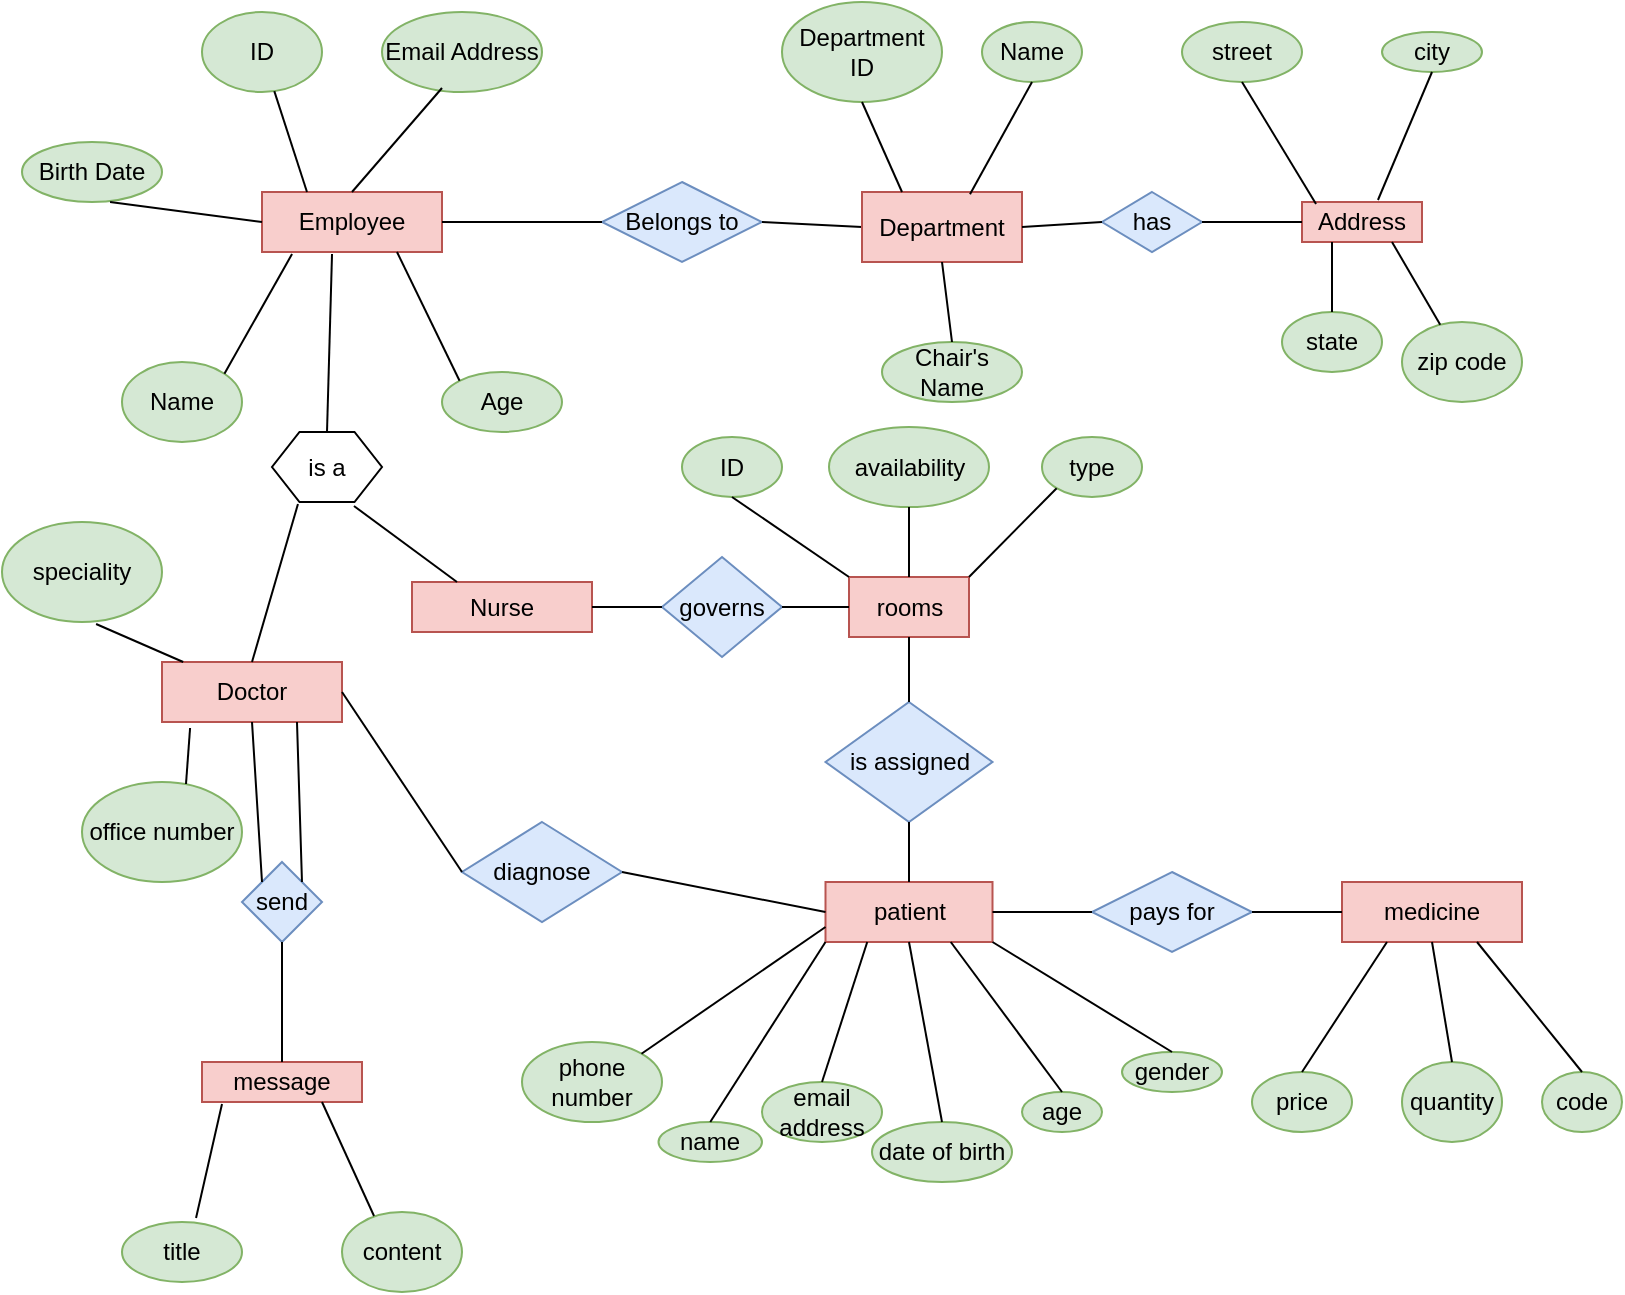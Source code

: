 <mxfile version="12.6.1" type="github">
  <diagram id="C5RBs43oDa-KdzZeNtuy" name="Page-1">
    <mxGraphModel dx="1773" dy="505" grid="1" gridSize="10" guides="1" tooltips="1" connect="1" arrows="1" fold="1" page="1" pageScale="1" pageWidth="827" pageHeight="1169" math="0" shadow="0">
      <root>
        <mxCell id="WIyWlLk6GJQsqaUBKTNV-0"/>
        <mxCell id="WIyWlLk6GJQsqaUBKTNV-1" parent="WIyWlLk6GJQsqaUBKTNV-0"/>
        <mxCell id="0NTEbmVAoTEjCiHu5IEs-0" value="Employee" style="rounded=0;whiteSpace=wrap;html=1;fillColor=#f8cecc;strokeColor=#b85450;" parent="WIyWlLk6GJQsqaUBKTNV-1" vertex="1">
          <mxGeometry x="90" y="135" width="90" height="30" as="geometry"/>
        </mxCell>
        <mxCell id="0NTEbmVAoTEjCiHu5IEs-1" value="ID&lt;br&gt;" style="ellipse;whiteSpace=wrap;html=1;fillColor=#d5e8d4;strokeColor=#82b366;" parent="WIyWlLk6GJQsqaUBKTNV-1" vertex="1">
          <mxGeometry x="60" y="45" width="60" height="40" as="geometry"/>
        </mxCell>
        <mxCell id="0NTEbmVAoTEjCiHu5IEs-3" value="" style="endArrow=none;html=1;entryX=0.25;entryY=0;entryDx=0;entryDy=0;" parent="WIyWlLk6GJQsqaUBKTNV-1" source="0NTEbmVAoTEjCiHu5IEs-1" target="0NTEbmVAoTEjCiHu5IEs-0" edge="1">
          <mxGeometry width="50" height="50" relative="1" as="geometry">
            <mxPoint x="170" y="290" as="sourcePoint"/>
            <mxPoint x="220" y="190" as="targetPoint"/>
          </mxGeometry>
        </mxCell>
        <mxCell id="0NTEbmVAoTEjCiHu5IEs-4" value="Email Address" style="ellipse;whiteSpace=wrap;html=1;fillColor=#d5e8d4;strokeColor=#82b366;" parent="WIyWlLk6GJQsqaUBKTNV-1" vertex="1">
          <mxGeometry x="150" y="45" width="80" height="40" as="geometry"/>
        </mxCell>
        <mxCell id="0NTEbmVAoTEjCiHu5IEs-5" value="" style="endArrow=none;html=1;entryX=0.375;entryY=0.95;entryDx=0;entryDy=0;entryPerimeter=0;exitX=0.5;exitY=0;exitDx=0;exitDy=0;" parent="WIyWlLk6GJQsqaUBKTNV-1" source="0NTEbmVAoTEjCiHu5IEs-0" target="0NTEbmVAoTEjCiHu5IEs-4" edge="1">
          <mxGeometry width="50" height="50" relative="1" as="geometry">
            <mxPoint x="170" y="290" as="sourcePoint"/>
            <mxPoint x="220" y="240" as="targetPoint"/>
          </mxGeometry>
        </mxCell>
        <mxCell id="0NTEbmVAoTEjCiHu5IEs-6" value="Name" style="ellipse;whiteSpace=wrap;html=1;fillColor=#d5e8d4;strokeColor=#82b366;" parent="WIyWlLk6GJQsqaUBKTNV-1" vertex="1">
          <mxGeometry x="20" y="220" width="60" height="40" as="geometry"/>
        </mxCell>
        <mxCell id="0NTEbmVAoTEjCiHu5IEs-7" value="" style="endArrow=none;html=1;exitX=1;exitY=0;exitDx=0;exitDy=0;entryX=0.167;entryY=1.033;entryDx=0;entryDy=0;entryPerimeter=0;" parent="WIyWlLk6GJQsqaUBKTNV-1" source="0NTEbmVAoTEjCiHu5IEs-6" target="0NTEbmVAoTEjCiHu5IEs-0" edge="1">
          <mxGeometry width="50" height="50" relative="1" as="geometry">
            <mxPoint x="130" y="370" as="sourcePoint"/>
            <mxPoint x="207" y="219" as="targetPoint"/>
          </mxGeometry>
        </mxCell>
        <mxCell id="0NTEbmVAoTEjCiHu5IEs-8" value="Birth Date" style="ellipse;whiteSpace=wrap;html=1;fillColor=#d5e8d4;strokeColor=#82b366;" parent="WIyWlLk6GJQsqaUBKTNV-1" vertex="1">
          <mxGeometry x="-30" y="110" width="70" height="30" as="geometry"/>
        </mxCell>
        <mxCell id="0NTEbmVAoTEjCiHu5IEs-10" value="" style="endArrow=none;html=1;exitX=0.629;exitY=1;exitDx=0;exitDy=0;exitPerimeter=0;entryX=0;entryY=0.5;entryDx=0;entryDy=0;" parent="WIyWlLk6GJQsqaUBKTNV-1" source="0NTEbmVAoTEjCiHu5IEs-8" target="0NTEbmVAoTEjCiHu5IEs-0" edge="1">
          <mxGeometry width="50" height="50" relative="1" as="geometry">
            <mxPoint x="130" y="370" as="sourcePoint"/>
            <mxPoint x="230" y="220" as="targetPoint"/>
          </mxGeometry>
        </mxCell>
        <mxCell id="0NTEbmVAoTEjCiHu5IEs-11" value="Age" style="ellipse;whiteSpace=wrap;html=1;fillColor=#d5e8d4;strokeColor=#82b366;" parent="WIyWlLk6GJQsqaUBKTNV-1" vertex="1">
          <mxGeometry x="180" y="225" width="60" height="30" as="geometry"/>
        </mxCell>
        <mxCell id="0NTEbmVAoTEjCiHu5IEs-13" value="" style="endArrow=none;html=1;entryX=0.75;entryY=1;entryDx=0;entryDy=0;exitX=0;exitY=0;exitDx=0;exitDy=0;" parent="WIyWlLk6GJQsqaUBKTNV-1" source="0NTEbmVAoTEjCiHu5IEs-11" target="0NTEbmVAoTEjCiHu5IEs-0" edge="1">
          <mxGeometry width="50" height="50" relative="1" as="geometry">
            <mxPoint x="130" y="380" as="sourcePoint"/>
            <mxPoint x="180" y="330" as="targetPoint"/>
          </mxGeometry>
        </mxCell>
        <mxCell id="0NTEbmVAoTEjCiHu5IEs-15" value="Belongs to&lt;br&gt;" style="rhombus;whiteSpace=wrap;html=1;fillColor=#dae8fc;strokeColor=#6c8ebf;" parent="WIyWlLk6GJQsqaUBKTNV-1" vertex="1">
          <mxGeometry x="260" y="130" width="80" height="40" as="geometry"/>
        </mxCell>
        <mxCell id="0NTEbmVAoTEjCiHu5IEs-16" value="" style="endArrow=none;html=1;entryX=0;entryY=0.5;entryDx=0;entryDy=0;exitX=1;exitY=0.5;exitDx=0;exitDy=0;" parent="WIyWlLk6GJQsqaUBKTNV-1" source="0NTEbmVAoTEjCiHu5IEs-0" target="0NTEbmVAoTEjCiHu5IEs-15" edge="1">
          <mxGeometry width="50" height="50" relative="1" as="geometry">
            <mxPoint x="130" y="380" as="sourcePoint"/>
            <mxPoint x="290" y="210" as="targetPoint"/>
          </mxGeometry>
        </mxCell>
        <mxCell id="0NTEbmVAoTEjCiHu5IEs-18" value="" style="endArrow=none;html=1;exitX=1;exitY=0.5;exitDx=0;exitDy=0;entryX=0;entryY=0.5;entryDx=0;entryDy=0;" parent="WIyWlLk6GJQsqaUBKTNV-1" source="0NTEbmVAoTEjCiHu5IEs-15" target="0NTEbmVAoTEjCiHu5IEs-19" edge="1">
          <mxGeometry width="50" height="50" relative="1" as="geometry">
            <mxPoint x="393" y="200" as="sourcePoint"/>
            <mxPoint x="450" y="150" as="targetPoint"/>
          </mxGeometry>
        </mxCell>
        <mxCell id="0NTEbmVAoTEjCiHu5IEs-19" value="Department" style="rounded=0;whiteSpace=wrap;html=1;fillColor=#f8cecc;strokeColor=#b85450;" parent="WIyWlLk6GJQsqaUBKTNV-1" vertex="1">
          <mxGeometry x="390" y="135" width="80" height="35" as="geometry"/>
        </mxCell>
        <mxCell id="0NTEbmVAoTEjCiHu5IEs-21" value="Department ID" style="ellipse;whiteSpace=wrap;html=1;fillColor=#d5e8d4;strokeColor=#82b366;" parent="WIyWlLk6GJQsqaUBKTNV-1" vertex="1">
          <mxGeometry x="350" y="40" width="80" height="50" as="geometry"/>
        </mxCell>
        <mxCell id="0NTEbmVAoTEjCiHu5IEs-22" value="Name" style="ellipse;whiteSpace=wrap;html=1;fillColor=#d5e8d4;strokeColor=#82b366;" parent="WIyWlLk6GJQsqaUBKTNV-1" vertex="1">
          <mxGeometry x="450" y="50" width="50" height="30" as="geometry"/>
        </mxCell>
        <mxCell id="0NTEbmVAoTEjCiHu5IEs-23" value="Chair&#39;s Name" style="ellipse;whiteSpace=wrap;html=1;fillColor=#d5e8d4;strokeColor=#82b366;" parent="WIyWlLk6GJQsqaUBKTNV-1" vertex="1">
          <mxGeometry x="400" y="210" width="70" height="30" as="geometry"/>
        </mxCell>
        <mxCell id="0NTEbmVAoTEjCiHu5IEs-24" value="" style="endArrow=none;html=1;entryX=0.5;entryY=1;entryDx=0;entryDy=0;exitX=0.25;exitY=0;exitDx=0;exitDy=0;" parent="WIyWlLk6GJQsqaUBKTNV-1" source="0NTEbmVAoTEjCiHu5IEs-19" target="0NTEbmVAoTEjCiHu5IEs-21" edge="1">
          <mxGeometry width="50" height="50" relative="1" as="geometry">
            <mxPoint x="90" y="380" as="sourcePoint"/>
            <mxPoint x="360" y="160" as="targetPoint"/>
          </mxGeometry>
        </mxCell>
        <mxCell id="0NTEbmVAoTEjCiHu5IEs-25" value="" style="endArrow=none;html=1;exitX=0.675;exitY=0.033;exitDx=0;exitDy=0;exitPerimeter=0;entryX=0.5;entryY=1;entryDx=0;entryDy=0;" parent="WIyWlLk6GJQsqaUBKTNV-1" source="0NTEbmVAoTEjCiHu5IEs-19" target="0NTEbmVAoTEjCiHu5IEs-22" edge="1">
          <mxGeometry width="50" height="50" relative="1" as="geometry">
            <mxPoint x="410" y="150.01" as="sourcePoint"/>
            <mxPoint x="450" y="100" as="targetPoint"/>
          </mxGeometry>
        </mxCell>
        <mxCell id="0NTEbmVAoTEjCiHu5IEs-26" value="" style="endArrow=none;html=1;entryX=0.5;entryY=1;entryDx=0;entryDy=0;exitX=0.5;exitY=0;exitDx=0;exitDy=0;" parent="WIyWlLk6GJQsqaUBKTNV-1" source="0NTEbmVAoTEjCiHu5IEs-23" target="0NTEbmVAoTEjCiHu5IEs-19" edge="1">
          <mxGeometry width="50" height="50" relative="1" as="geometry">
            <mxPoint x="420" y="160.01" as="sourcePoint"/>
            <mxPoint x="410" y="110" as="targetPoint"/>
          </mxGeometry>
        </mxCell>
        <mxCell id="0NTEbmVAoTEjCiHu5IEs-27" value="has" style="rhombus;whiteSpace=wrap;html=1;fillColor=#dae8fc;strokeColor=#6c8ebf;" parent="WIyWlLk6GJQsqaUBKTNV-1" vertex="1">
          <mxGeometry x="510" y="135" width="50" height="30" as="geometry"/>
        </mxCell>
        <mxCell id="0NTEbmVAoTEjCiHu5IEs-29" value="" style="endArrow=none;html=1;entryX=1;entryY=0.5;entryDx=0;entryDy=0;exitX=0;exitY=0.5;exitDx=0;exitDy=0;" parent="WIyWlLk6GJQsqaUBKTNV-1" source="0NTEbmVAoTEjCiHu5IEs-27" target="0NTEbmVAoTEjCiHu5IEs-19" edge="1">
          <mxGeometry width="50" height="50" relative="1" as="geometry">
            <mxPoint x="470" y="170.01" as="sourcePoint"/>
            <mxPoint x="460" y="120" as="targetPoint"/>
          </mxGeometry>
        </mxCell>
        <mxCell id="0NTEbmVAoTEjCiHu5IEs-30" value="Address" style="rounded=0;whiteSpace=wrap;html=1;fillColor=#f8cecc;strokeColor=#b85450;" parent="WIyWlLk6GJQsqaUBKTNV-1" vertex="1">
          <mxGeometry x="610" y="140" width="60" height="20" as="geometry"/>
        </mxCell>
        <mxCell id="0NTEbmVAoTEjCiHu5IEs-31" value="" style="endArrow=none;html=1;entryX=1;entryY=0.5;entryDx=0;entryDy=0;exitX=0;exitY=0.5;exitDx=0;exitDy=0;" parent="WIyWlLk6GJQsqaUBKTNV-1" source="0NTEbmVAoTEjCiHu5IEs-30" target="0NTEbmVAoTEjCiHu5IEs-27" edge="1">
          <mxGeometry width="50" height="50" relative="1" as="geometry">
            <mxPoint x="420" y="180.01" as="sourcePoint"/>
            <mxPoint x="410" y="130" as="targetPoint"/>
          </mxGeometry>
        </mxCell>
        <mxCell id="0NTEbmVAoTEjCiHu5IEs-32" value="street" style="ellipse;whiteSpace=wrap;html=1;fillColor=#d5e8d4;strokeColor=#82b366;" parent="WIyWlLk6GJQsqaUBKTNV-1" vertex="1">
          <mxGeometry x="550" y="50" width="60" height="30" as="geometry"/>
        </mxCell>
        <mxCell id="0NTEbmVAoTEjCiHu5IEs-33" value="city" style="ellipse;whiteSpace=wrap;html=1;fillColor=#d5e8d4;strokeColor=#82b366;" parent="WIyWlLk6GJQsqaUBKTNV-1" vertex="1">
          <mxGeometry x="650" y="55" width="50" height="20" as="geometry"/>
        </mxCell>
        <mxCell id="0NTEbmVAoTEjCiHu5IEs-34" value="state" style="ellipse;whiteSpace=wrap;html=1;fillColor=#d5e8d4;strokeColor=#82b366;" parent="WIyWlLk6GJQsqaUBKTNV-1" vertex="1">
          <mxGeometry x="600" y="195" width="50" height="30" as="geometry"/>
        </mxCell>
        <mxCell id="0NTEbmVAoTEjCiHu5IEs-35" value="zip code" style="ellipse;whiteSpace=wrap;html=1;fillColor=#d5e8d4;strokeColor=#82b366;" parent="WIyWlLk6GJQsqaUBKTNV-1" vertex="1">
          <mxGeometry x="660" y="200" width="60" height="40" as="geometry"/>
        </mxCell>
        <mxCell id="0NTEbmVAoTEjCiHu5IEs-37" value="" style="endArrow=none;html=1;exitX=0.117;exitY=0.05;exitDx=0;exitDy=0;exitPerimeter=0;entryX=0.5;entryY=1;entryDx=0;entryDy=0;" parent="WIyWlLk6GJQsqaUBKTNV-1" source="0NTEbmVAoTEjCiHu5IEs-30" target="0NTEbmVAoTEjCiHu5IEs-32" edge="1">
          <mxGeometry width="50" height="50" relative="1" as="geometry">
            <mxPoint x="430" y="190.01" as="sourcePoint"/>
            <mxPoint x="550" y="130" as="targetPoint"/>
          </mxGeometry>
        </mxCell>
        <mxCell id="0NTEbmVAoTEjCiHu5IEs-38" value="" style="endArrow=none;html=1;exitX=0.633;exitY=-0.05;exitDx=0;exitDy=0;exitPerimeter=0;entryX=0.5;entryY=1;entryDx=0;entryDy=0;" parent="WIyWlLk6GJQsqaUBKTNV-1" source="0NTEbmVAoTEjCiHu5IEs-30" target="0NTEbmVAoTEjCiHu5IEs-33" edge="1">
          <mxGeometry width="50" height="50" relative="1" as="geometry">
            <mxPoint x="440" y="200.01" as="sourcePoint"/>
            <mxPoint x="680" y="100" as="targetPoint"/>
          </mxGeometry>
        </mxCell>
        <mxCell id="0NTEbmVAoTEjCiHu5IEs-39" value="" style="endArrow=none;html=1;entryX=0.25;entryY=1;entryDx=0;entryDy=0;exitX=0.5;exitY=0;exitDx=0;exitDy=0;" parent="WIyWlLk6GJQsqaUBKTNV-1" source="0NTEbmVAoTEjCiHu5IEs-34" target="0NTEbmVAoTEjCiHu5IEs-30" edge="1">
          <mxGeometry width="50" height="50" relative="1" as="geometry">
            <mxPoint x="450" y="210.01" as="sourcePoint"/>
            <mxPoint x="440" y="160" as="targetPoint"/>
          </mxGeometry>
        </mxCell>
        <mxCell id="0NTEbmVAoTEjCiHu5IEs-40" value="" style="endArrow=none;html=1;entryX=0.75;entryY=1;entryDx=0;entryDy=0;" parent="WIyWlLk6GJQsqaUBKTNV-1" source="0NTEbmVAoTEjCiHu5IEs-35" target="0NTEbmVAoTEjCiHu5IEs-30" edge="1">
          <mxGeometry width="50" height="50" relative="1" as="geometry">
            <mxPoint x="460" y="220.01" as="sourcePoint"/>
            <mxPoint x="450" y="170" as="targetPoint"/>
          </mxGeometry>
        </mxCell>
        <mxCell id="0NTEbmVAoTEjCiHu5IEs-41" value="Doctor" style="rounded=0;whiteSpace=wrap;html=1;fillColor=#f8cecc;strokeColor=#b85450;" parent="WIyWlLk6GJQsqaUBKTNV-1" vertex="1">
          <mxGeometry x="40" y="370" width="90" height="30" as="geometry"/>
        </mxCell>
        <mxCell id="0NTEbmVAoTEjCiHu5IEs-42" value="speciality" style="ellipse;whiteSpace=wrap;html=1;fillColor=#d5e8d4;strokeColor=#82b366;" parent="WIyWlLk6GJQsqaUBKTNV-1" vertex="1">
          <mxGeometry x="-40" y="300" width="80" height="50" as="geometry"/>
        </mxCell>
        <mxCell id="0NTEbmVAoTEjCiHu5IEs-43" value="office number" style="ellipse;whiteSpace=wrap;html=1;fillColor=#d5e8d4;strokeColor=#82b366;" parent="WIyWlLk6GJQsqaUBKTNV-1" vertex="1">
          <mxGeometry y="430" width="80" height="50" as="geometry"/>
        </mxCell>
        <mxCell id="0NTEbmVAoTEjCiHu5IEs-44" value="" style="endArrow=none;html=1;entryX=0.588;entryY=1.02;entryDx=0;entryDy=0;entryPerimeter=0;" parent="WIyWlLk6GJQsqaUBKTNV-1" source="0NTEbmVAoTEjCiHu5IEs-41" target="0NTEbmVAoTEjCiHu5IEs-42" edge="1">
          <mxGeometry width="50" height="50" relative="1" as="geometry">
            <mxPoint x="530" y="230.01" as="sourcePoint"/>
            <mxPoint x="520" y="180" as="targetPoint"/>
          </mxGeometry>
        </mxCell>
        <mxCell id="0NTEbmVAoTEjCiHu5IEs-45" value="" style="endArrow=none;html=1;entryX=0.65;entryY=0.02;entryDx=0;entryDy=0;exitX=0.156;exitY=1.1;exitDx=0;exitDy=0;exitPerimeter=0;entryPerimeter=0;" parent="WIyWlLk6GJQsqaUBKTNV-1" source="0NTEbmVAoTEjCiHu5IEs-41" target="0NTEbmVAoTEjCiHu5IEs-43" edge="1">
          <mxGeometry width="50" height="50" relative="1" as="geometry">
            <mxPoint x="540" y="240.01" as="sourcePoint"/>
            <mxPoint x="530" y="190" as="targetPoint"/>
          </mxGeometry>
        </mxCell>
        <mxCell id="0NTEbmVAoTEjCiHu5IEs-46" value="is a" style="shape=hexagon;perimeter=hexagonPerimeter2;whiteSpace=wrap;html=1;" parent="WIyWlLk6GJQsqaUBKTNV-1" vertex="1">
          <mxGeometry x="95" y="255" width="55" height="35" as="geometry"/>
        </mxCell>
        <mxCell id="0NTEbmVAoTEjCiHu5IEs-47" value="" style="endArrow=none;html=1;entryX=0.389;entryY=1.033;entryDx=0;entryDy=0;exitX=0.5;exitY=0;exitDx=0;exitDy=0;entryPerimeter=0;" parent="WIyWlLk6GJQsqaUBKTNV-1" source="0NTEbmVAoTEjCiHu5IEs-46" target="0NTEbmVAoTEjCiHu5IEs-0" edge="1">
          <mxGeometry width="50" height="50" relative="1" as="geometry">
            <mxPoint x="550" y="250.01" as="sourcePoint"/>
            <mxPoint x="540" y="200" as="targetPoint"/>
          </mxGeometry>
        </mxCell>
        <mxCell id="0NTEbmVAoTEjCiHu5IEs-48" value="" style="endArrow=none;html=1;entryX=0.236;entryY=1.029;entryDx=0;entryDy=0;exitX=0.5;exitY=0;exitDx=0;exitDy=0;entryPerimeter=0;" parent="WIyWlLk6GJQsqaUBKTNV-1" source="0NTEbmVAoTEjCiHu5IEs-41" target="0NTEbmVAoTEjCiHu5IEs-46" edge="1">
          <mxGeometry width="50" height="50" relative="1" as="geometry">
            <mxPoint x="560" y="260.01" as="sourcePoint"/>
            <mxPoint x="550" y="210" as="targetPoint"/>
          </mxGeometry>
        </mxCell>
        <mxCell id="0NTEbmVAoTEjCiHu5IEs-50" value="send" style="rhombus;whiteSpace=wrap;html=1;fillColor=#dae8fc;strokeColor=#6c8ebf;" parent="WIyWlLk6GJQsqaUBKTNV-1" vertex="1">
          <mxGeometry x="80" y="470" width="40" height="40" as="geometry"/>
        </mxCell>
        <mxCell id="0NTEbmVAoTEjCiHu5IEs-51" value="" style="endArrow=none;html=1;entryX=0.5;entryY=1;entryDx=0;entryDy=0;exitX=0;exitY=0;exitDx=0;exitDy=0;" parent="WIyWlLk6GJQsqaUBKTNV-1" source="0NTEbmVAoTEjCiHu5IEs-50" target="0NTEbmVAoTEjCiHu5IEs-41" edge="1">
          <mxGeometry width="50" height="50" relative="1" as="geometry">
            <mxPoint x="570" y="270.01" as="sourcePoint"/>
            <mxPoint x="560" y="220" as="targetPoint"/>
          </mxGeometry>
        </mxCell>
        <mxCell id="0NTEbmVAoTEjCiHu5IEs-52" value="" style="endArrow=none;html=1;entryX=0.75;entryY=1;entryDx=0;entryDy=0;exitX=1;exitY=0;exitDx=0;exitDy=0;" parent="WIyWlLk6GJQsqaUBKTNV-1" source="0NTEbmVAoTEjCiHu5IEs-50" target="0NTEbmVAoTEjCiHu5IEs-41" edge="1">
          <mxGeometry width="50" height="50" relative="1" as="geometry">
            <mxPoint x="580" y="280.01" as="sourcePoint"/>
            <mxPoint x="570" y="230" as="targetPoint"/>
          </mxGeometry>
        </mxCell>
        <mxCell id="0NTEbmVAoTEjCiHu5IEs-53" value="message" style="rounded=0;whiteSpace=wrap;html=1;fillColor=#f8cecc;strokeColor=#b85450;" parent="WIyWlLk6GJQsqaUBKTNV-1" vertex="1">
          <mxGeometry x="60" y="570" width="80" height="20" as="geometry"/>
        </mxCell>
        <mxCell id="0NTEbmVAoTEjCiHu5IEs-54" value="" style="endArrow=none;html=1;entryX=0.5;entryY=1;entryDx=0;entryDy=0;exitX=0.5;exitY=0;exitDx=0;exitDy=0;" parent="WIyWlLk6GJQsqaUBKTNV-1" source="0NTEbmVAoTEjCiHu5IEs-53" target="0NTEbmVAoTEjCiHu5IEs-50" edge="1">
          <mxGeometry width="50" height="50" relative="1" as="geometry">
            <mxPoint x="590" y="290.01" as="sourcePoint"/>
            <mxPoint x="580" y="240" as="targetPoint"/>
          </mxGeometry>
        </mxCell>
        <mxCell id="0NTEbmVAoTEjCiHu5IEs-55" value="title" style="ellipse;whiteSpace=wrap;html=1;fillColor=#d5e8d4;strokeColor=#82b366;" parent="WIyWlLk6GJQsqaUBKTNV-1" vertex="1">
          <mxGeometry x="20" y="650" width="60" height="30" as="geometry"/>
        </mxCell>
        <mxCell id="0NTEbmVAoTEjCiHu5IEs-56" value="content" style="ellipse;whiteSpace=wrap;html=1;fillColor=#d5e8d4;strokeColor=#82b366;" parent="WIyWlLk6GJQsqaUBKTNV-1" vertex="1">
          <mxGeometry x="130" y="645" width="60" height="40" as="geometry"/>
        </mxCell>
        <mxCell id="0NTEbmVAoTEjCiHu5IEs-57" value="" style="endArrow=none;html=1;entryX=0.125;entryY=1.05;entryDx=0;entryDy=0;exitX=0.617;exitY=-0.067;exitDx=0;exitDy=0;exitPerimeter=0;entryPerimeter=0;" parent="WIyWlLk6GJQsqaUBKTNV-1" source="0NTEbmVAoTEjCiHu5IEs-55" target="0NTEbmVAoTEjCiHu5IEs-53" edge="1">
          <mxGeometry width="50" height="50" relative="1" as="geometry">
            <mxPoint x="600" y="300.01" as="sourcePoint"/>
            <mxPoint x="590" y="250" as="targetPoint"/>
          </mxGeometry>
        </mxCell>
        <mxCell id="0NTEbmVAoTEjCiHu5IEs-58" value="" style="endArrow=none;html=1;entryX=0.75;entryY=1;entryDx=0;entryDy=0;exitX=0.267;exitY=0.05;exitDx=0;exitDy=0;exitPerimeter=0;" parent="WIyWlLk6GJQsqaUBKTNV-1" source="0NTEbmVAoTEjCiHu5IEs-56" target="0NTEbmVAoTEjCiHu5IEs-53" edge="1">
          <mxGeometry width="50" height="50" relative="1" as="geometry">
            <mxPoint x="610" y="310.01" as="sourcePoint"/>
            <mxPoint x="600" y="260" as="targetPoint"/>
          </mxGeometry>
        </mxCell>
        <mxCell id="0NTEbmVAoTEjCiHu5IEs-59" value="Nurse" style="rounded=0;whiteSpace=wrap;html=1;fillColor=#f8cecc;strokeColor=#b85450;" parent="WIyWlLk6GJQsqaUBKTNV-1" vertex="1">
          <mxGeometry x="165" y="330" width="90" height="25" as="geometry"/>
        </mxCell>
        <mxCell id="0NTEbmVAoTEjCiHu5IEs-60" value="" style="endArrow=none;html=1;entryX=0.745;entryY=1.057;entryDx=0;entryDy=0;exitX=0.25;exitY=0;exitDx=0;exitDy=0;entryPerimeter=0;" parent="WIyWlLk6GJQsqaUBKTNV-1" source="0NTEbmVAoTEjCiHu5IEs-59" target="0NTEbmVAoTEjCiHu5IEs-46" edge="1">
          <mxGeometry width="50" height="50" relative="1" as="geometry">
            <mxPoint x="620" y="320.01" as="sourcePoint"/>
            <mxPoint x="610" y="270" as="targetPoint"/>
          </mxGeometry>
        </mxCell>
        <mxCell id="0NTEbmVAoTEjCiHu5IEs-61" value="governs" style="rhombus;whiteSpace=wrap;html=1;fillColor=#dae8fc;strokeColor=#6c8ebf;" parent="WIyWlLk6GJQsqaUBKTNV-1" vertex="1">
          <mxGeometry x="290" y="317.5" width="60" height="50" as="geometry"/>
        </mxCell>
        <mxCell id="0NTEbmVAoTEjCiHu5IEs-62" value="" style="endArrow=none;html=1;entryX=1;entryY=0.5;entryDx=0;entryDy=0;exitX=0;exitY=0.5;exitDx=0;exitDy=0;" parent="WIyWlLk6GJQsqaUBKTNV-1" source="0NTEbmVAoTEjCiHu5IEs-61" target="0NTEbmVAoTEjCiHu5IEs-59" edge="1">
          <mxGeometry width="50" height="50" relative="1" as="geometry">
            <mxPoint x="630" y="330.01" as="sourcePoint"/>
            <mxPoint x="620" y="280" as="targetPoint"/>
          </mxGeometry>
        </mxCell>
        <mxCell id="0NTEbmVAoTEjCiHu5IEs-63" value="rooms" style="rounded=0;whiteSpace=wrap;html=1;fillColor=#f8cecc;strokeColor=#b85450;" parent="WIyWlLk6GJQsqaUBKTNV-1" vertex="1">
          <mxGeometry x="383.5" y="327.5" width="60" height="30" as="geometry"/>
        </mxCell>
        <mxCell id="0NTEbmVAoTEjCiHu5IEs-64" value="" style="endArrow=none;html=1;entryX=1;entryY=0.5;entryDx=0;entryDy=0;exitX=0;exitY=0.5;exitDx=0;exitDy=0;" parent="WIyWlLk6GJQsqaUBKTNV-1" source="0NTEbmVAoTEjCiHu5IEs-63" target="0NTEbmVAoTEjCiHu5IEs-61" edge="1">
          <mxGeometry width="50" height="50" relative="1" as="geometry">
            <mxPoint x="640" y="340.01" as="sourcePoint"/>
            <mxPoint x="630" y="290" as="targetPoint"/>
          </mxGeometry>
        </mxCell>
        <mxCell id="0NTEbmVAoTEjCiHu5IEs-65" value="ID" style="ellipse;whiteSpace=wrap;html=1;fillColor=#d5e8d4;strokeColor=#82b366;" parent="WIyWlLk6GJQsqaUBKTNV-1" vertex="1">
          <mxGeometry x="300" y="257.5" width="50" height="30" as="geometry"/>
        </mxCell>
        <mxCell id="0NTEbmVAoTEjCiHu5IEs-66" value="availability" style="ellipse;whiteSpace=wrap;html=1;fillColor=#d5e8d4;strokeColor=#82b366;" parent="WIyWlLk6GJQsqaUBKTNV-1" vertex="1">
          <mxGeometry x="373.5" y="252.5" width="80" height="40" as="geometry"/>
        </mxCell>
        <mxCell id="0NTEbmVAoTEjCiHu5IEs-67" value="type" style="ellipse;whiteSpace=wrap;html=1;fillColor=#d5e8d4;strokeColor=#82b366;" parent="WIyWlLk6GJQsqaUBKTNV-1" vertex="1">
          <mxGeometry x="480" y="257.5" width="50" height="30" as="geometry"/>
        </mxCell>
        <mxCell id="0NTEbmVAoTEjCiHu5IEs-68" value="" style="endArrow=none;html=1;entryX=0.5;entryY=1;entryDx=0;entryDy=0;exitX=0;exitY=0;exitDx=0;exitDy=0;" parent="WIyWlLk6GJQsqaUBKTNV-1" source="0NTEbmVAoTEjCiHu5IEs-63" target="0NTEbmVAoTEjCiHu5IEs-65" edge="1">
          <mxGeometry width="50" height="50" relative="1" as="geometry">
            <mxPoint x="650" y="350.01" as="sourcePoint"/>
            <mxPoint x="640" y="300" as="targetPoint"/>
          </mxGeometry>
        </mxCell>
        <mxCell id="0NTEbmVAoTEjCiHu5IEs-69" value="" style="endArrow=none;html=1;entryX=0.5;entryY=1;entryDx=0;entryDy=0;exitX=0.5;exitY=0;exitDx=0;exitDy=0;" parent="WIyWlLk6GJQsqaUBKTNV-1" source="0NTEbmVAoTEjCiHu5IEs-63" target="0NTEbmVAoTEjCiHu5IEs-66" edge="1">
          <mxGeometry width="50" height="50" relative="1" as="geometry">
            <mxPoint x="660" y="360.01" as="sourcePoint"/>
            <mxPoint x="650" y="310" as="targetPoint"/>
          </mxGeometry>
        </mxCell>
        <mxCell id="0NTEbmVAoTEjCiHu5IEs-70" value="" style="endArrow=none;html=1;entryX=0;entryY=1;entryDx=0;entryDy=0;exitX=1;exitY=0;exitDx=0;exitDy=0;" parent="WIyWlLk6GJQsqaUBKTNV-1" source="0NTEbmVAoTEjCiHu5IEs-63" target="0NTEbmVAoTEjCiHu5IEs-67" edge="1">
          <mxGeometry width="50" height="50" relative="1" as="geometry">
            <mxPoint x="670" y="370.01" as="sourcePoint"/>
            <mxPoint x="660" y="320" as="targetPoint"/>
          </mxGeometry>
        </mxCell>
        <mxCell id="0NTEbmVAoTEjCiHu5IEs-71" value="is assigned" style="rhombus;whiteSpace=wrap;html=1;fillColor=#dae8fc;strokeColor=#6c8ebf;" parent="WIyWlLk6GJQsqaUBKTNV-1" vertex="1">
          <mxGeometry x="371.75" y="390" width="83.5" height="60" as="geometry"/>
        </mxCell>
        <mxCell id="0NTEbmVAoTEjCiHu5IEs-72" value="" style="endArrow=none;html=1;entryX=0.5;entryY=1;entryDx=0;entryDy=0;exitX=0.5;exitY=0;exitDx=0;exitDy=0;" parent="WIyWlLk6GJQsqaUBKTNV-1" source="0NTEbmVAoTEjCiHu5IEs-71" target="0NTEbmVAoTEjCiHu5IEs-63" edge="1">
          <mxGeometry width="50" height="50" relative="1" as="geometry">
            <mxPoint x="680" y="380.01" as="sourcePoint"/>
            <mxPoint x="670" y="330" as="targetPoint"/>
          </mxGeometry>
        </mxCell>
        <mxCell id="0NTEbmVAoTEjCiHu5IEs-73" value="patient" style="rounded=0;whiteSpace=wrap;html=1;fillColor=#f8cecc;strokeColor=#b85450;" parent="WIyWlLk6GJQsqaUBKTNV-1" vertex="1">
          <mxGeometry x="371.75" y="480" width="83.5" height="30" as="geometry"/>
        </mxCell>
        <mxCell id="0NTEbmVAoTEjCiHu5IEs-74" value="" style="endArrow=none;html=1;entryX=0.5;entryY=1;entryDx=0;entryDy=0;exitX=0.5;exitY=0;exitDx=0;exitDy=0;" parent="WIyWlLk6GJQsqaUBKTNV-1" source="0NTEbmVAoTEjCiHu5IEs-73" target="0NTEbmVAoTEjCiHu5IEs-71" edge="1">
          <mxGeometry width="50" height="50" relative="1" as="geometry">
            <mxPoint x="690" y="390.01" as="sourcePoint"/>
            <mxPoint x="680" y="340" as="targetPoint"/>
          </mxGeometry>
        </mxCell>
        <mxCell id="0NTEbmVAoTEjCiHu5IEs-75" value="name" style="ellipse;whiteSpace=wrap;html=1;fillColor=#d5e8d4;strokeColor=#82b366;" parent="WIyWlLk6GJQsqaUBKTNV-1" vertex="1">
          <mxGeometry x="288.25" y="600" width="51.75" height="20" as="geometry"/>
        </mxCell>
        <mxCell id="0NTEbmVAoTEjCiHu5IEs-76" value="email address" style="ellipse;whiteSpace=wrap;html=1;fillColor=#d5e8d4;strokeColor=#82b366;" parent="WIyWlLk6GJQsqaUBKTNV-1" vertex="1">
          <mxGeometry x="340" y="580" width="60" height="30" as="geometry"/>
        </mxCell>
        <mxCell id="0NTEbmVAoTEjCiHu5IEs-77" value="date of birth" style="ellipse;whiteSpace=wrap;html=1;fillColor=#d5e8d4;strokeColor=#82b366;" parent="WIyWlLk6GJQsqaUBKTNV-1" vertex="1">
          <mxGeometry x="395" y="600" width="70" height="30" as="geometry"/>
        </mxCell>
        <mxCell id="0NTEbmVAoTEjCiHu5IEs-78" value="age" style="ellipse;whiteSpace=wrap;html=1;fillColor=#d5e8d4;strokeColor=#82b366;" parent="WIyWlLk6GJQsqaUBKTNV-1" vertex="1">
          <mxGeometry x="470" y="585" width="40" height="20" as="geometry"/>
        </mxCell>
        <mxCell id="0NTEbmVAoTEjCiHu5IEs-79" value="phone number" style="ellipse;whiteSpace=wrap;html=1;fillColor=#d5e8d4;strokeColor=#82b366;" parent="WIyWlLk6GJQsqaUBKTNV-1" vertex="1">
          <mxGeometry x="220" y="560" width="70" height="40" as="geometry"/>
        </mxCell>
        <mxCell id="0NTEbmVAoTEjCiHu5IEs-80" value="gender" style="ellipse;whiteSpace=wrap;html=1;fillColor=#d5e8d4;strokeColor=#82b366;" parent="WIyWlLk6GJQsqaUBKTNV-1" vertex="1">
          <mxGeometry x="520" y="565" width="50" height="20" as="geometry"/>
        </mxCell>
        <mxCell id="0NTEbmVAoTEjCiHu5IEs-83" value="" style="endArrow=none;html=1;entryX=0;entryY=0.75;entryDx=0;entryDy=0;exitX=1;exitY=0;exitDx=0;exitDy=0;" parent="WIyWlLk6GJQsqaUBKTNV-1" source="0NTEbmVAoTEjCiHu5IEs-79" target="0NTEbmVAoTEjCiHu5IEs-73" edge="1">
          <mxGeometry width="50" height="50" relative="1" as="geometry">
            <mxPoint x="700" y="400.01" as="sourcePoint"/>
            <mxPoint x="690" y="350" as="targetPoint"/>
          </mxGeometry>
        </mxCell>
        <mxCell id="0NTEbmVAoTEjCiHu5IEs-84" value="" style="endArrow=none;html=1;entryX=0;entryY=1;entryDx=0;entryDy=0;exitX=0.5;exitY=0;exitDx=0;exitDy=0;" parent="WIyWlLk6GJQsqaUBKTNV-1" source="0NTEbmVAoTEjCiHu5IEs-75" target="0NTEbmVAoTEjCiHu5IEs-73" edge="1">
          <mxGeometry width="50" height="50" relative="1" as="geometry">
            <mxPoint x="710" y="410.01" as="sourcePoint"/>
            <mxPoint x="700" y="360" as="targetPoint"/>
          </mxGeometry>
        </mxCell>
        <mxCell id="0NTEbmVAoTEjCiHu5IEs-85" value="" style="endArrow=none;html=1;entryX=0.25;entryY=1;entryDx=0;entryDy=0;exitX=0.5;exitY=0;exitDx=0;exitDy=0;" parent="WIyWlLk6GJQsqaUBKTNV-1" source="0NTEbmVAoTEjCiHu5IEs-76" target="0NTEbmVAoTEjCiHu5IEs-73" edge="1">
          <mxGeometry width="50" height="50" relative="1" as="geometry">
            <mxPoint x="720" y="420.01" as="sourcePoint"/>
            <mxPoint x="710" y="370" as="targetPoint"/>
          </mxGeometry>
        </mxCell>
        <mxCell id="0NTEbmVAoTEjCiHu5IEs-86" value="" style="endArrow=none;html=1;entryX=0.5;entryY=1;entryDx=0;entryDy=0;exitX=0.5;exitY=0;exitDx=0;exitDy=0;" parent="WIyWlLk6GJQsqaUBKTNV-1" source="0NTEbmVAoTEjCiHu5IEs-77" target="0NTEbmVAoTEjCiHu5IEs-73" edge="1">
          <mxGeometry width="50" height="50" relative="1" as="geometry">
            <mxPoint x="730" y="430.01" as="sourcePoint"/>
            <mxPoint x="720" y="380" as="targetPoint"/>
          </mxGeometry>
        </mxCell>
        <mxCell id="0NTEbmVAoTEjCiHu5IEs-87" value="" style="endArrow=none;html=1;entryX=0.75;entryY=1;entryDx=0;entryDy=0;exitX=0.5;exitY=0;exitDx=0;exitDy=0;" parent="WIyWlLk6GJQsqaUBKTNV-1" source="0NTEbmVAoTEjCiHu5IEs-78" target="0NTEbmVAoTEjCiHu5IEs-73" edge="1">
          <mxGeometry width="50" height="50" relative="1" as="geometry">
            <mxPoint x="740" y="440.01" as="sourcePoint"/>
            <mxPoint x="730" y="390" as="targetPoint"/>
          </mxGeometry>
        </mxCell>
        <mxCell id="0NTEbmVAoTEjCiHu5IEs-88" value="" style="endArrow=none;html=1;entryX=1;entryY=1;entryDx=0;entryDy=0;exitX=0.5;exitY=0;exitDx=0;exitDy=0;" parent="WIyWlLk6GJQsqaUBKTNV-1" source="0NTEbmVAoTEjCiHu5IEs-80" target="0NTEbmVAoTEjCiHu5IEs-73" edge="1">
          <mxGeometry width="50" height="50" relative="1" as="geometry">
            <mxPoint x="750" y="450.01" as="sourcePoint"/>
            <mxPoint x="740" y="400" as="targetPoint"/>
          </mxGeometry>
        </mxCell>
        <mxCell id="0NTEbmVAoTEjCiHu5IEs-89" value="diagnose" style="rhombus;whiteSpace=wrap;html=1;fillColor=#dae8fc;strokeColor=#6c8ebf;" parent="WIyWlLk6GJQsqaUBKTNV-1" vertex="1">
          <mxGeometry x="190" y="450" width="80" height="50" as="geometry"/>
        </mxCell>
        <mxCell id="0NTEbmVAoTEjCiHu5IEs-90" value="" style="endArrow=none;html=1;entryX=1;entryY=0.5;entryDx=0;entryDy=0;exitX=0;exitY=0.5;exitDx=0;exitDy=0;" parent="WIyWlLk6GJQsqaUBKTNV-1" source="0NTEbmVAoTEjCiHu5IEs-89" target="0NTEbmVAoTEjCiHu5IEs-41" edge="1">
          <mxGeometry width="50" height="50" relative="1" as="geometry">
            <mxPoint x="760" y="460.01" as="sourcePoint"/>
            <mxPoint x="750" y="410" as="targetPoint"/>
          </mxGeometry>
        </mxCell>
        <mxCell id="0NTEbmVAoTEjCiHu5IEs-91" value="" style="endArrow=none;html=1;entryX=1;entryY=0.5;entryDx=0;entryDy=0;exitX=0;exitY=0.5;exitDx=0;exitDy=0;" parent="WIyWlLk6GJQsqaUBKTNV-1" source="0NTEbmVAoTEjCiHu5IEs-73" target="0NTEbmVAoTEjCiHu5IEs-89" edge="1">
          <mxGeometry width="50" height="50" relative="1" as="geometry">
            <mxPoint x="770" y="470.01" as="sourcePoint"/>
            <mxPoint x="760" y="420" as="targetPoint"/>
          </mxGeometry>
        </mxCell>
        <mxCell id="0NTEbmVAoTEjCiHu5IEs-92" value="pays for" style="rhombus;whiteSpace=wrap;html=1;fillColor=#dae8fc;strokeColor=#6c8ebf;" parent="WIyWlLk6GJQsqaUBKTNV-1" vertex="1">
          <mxGeometry x="505" y="475" width="80" height="40" as="geometry"/>
        </mxCell>
        <mxCell id="0NTEbmVAoTEjCiHu5IEs-93" value="" style="endArrow=none;html=1;entryX=1;entryY=0.5;entryDx=0;entryDy=0;exitX=0;exitY=0.5;exitDx=0;exitDy=0;" parent="WIyWlLk6GJQsqaUBKTNV-1" source="0NTEbmVAoTEjCiHu5IEs-92" target="0NTEbmVAoTEjCiHu5IEs-73" edge="1">
          <mxGeometry width="50" height="50" relative="1" as="geometry">
            <mxPoint x="490" y="495" as="sourcePoint"/>
            <mxPoint x="770" y="430" as="targetPoint"/>
            <Array as="points"/>
          </mxGeometry>
        </mxCell>
        <mxCell id="0NTEbmVAoTEjCiHu5IEs-94" value="medicine" style="rounded=0;whiteSpace=wrap;html=1;fillColor=#f8cecc;strokeColor=#b85450;" parent="WIyWlLk6GJQsqaUBKTNV-1" vertex="1">
          <mxGeometry x="630" y="480" width="90" height="30" as="geometry"/>
        </mxCell>
        <mxCell id="0NTEbmVAoTEjCiHu5IEs-95" value="" style="endArrow=none;html=1;entryX=1;entryY=0.5;entryDx=0;entryDy=0;" parent="WIyWlLk6GJQsqaUBKTNV-1" source="0NTEbmVAoTEjCiHu5IEs-94" target="0NTEbmVAoTEjCiHu5IEs-92" edge="1">
          <mxGeometry width="50" height="50" relative="1" as="geometry">
            <mxPoint x="580" y="495" as="sourcePoint"/>
            <mxPoint x="780" y="440" as="targetPoint"/>
          </mxGeometry>
        </mxCell>
        <mxCell id="0NTEbmVAoTEjCiHu5IEs-97" value="price" style="ellipse;whiteSpace=wrap;html=1;fillColor=#d5e8d4;strokeColor=#82b366;" parent="WIyWlLk6GJQsqaUBKTNV-1" vertex="1">
          <mxGeometry x="585" y="575" width="50" height="30" as="geometry"/>
        </mxCell>
        <mxCell id="0NTEbmVAoTEjCiHu5IEs-98" value="quantity" style="ellipse;whiteSpace=wrap;html=1;fillColor=#d5e8d4;strokeColor=#82b366;" parent="WIyWlLk6GJQsqaUBKTNV-1" vertex="1">
          <mxGeometry x="660" y="570" width="50" height="40" as="geometry"/>
        </mxCell>
        <mxCell id="0NTEbmVAoTEjCiHu5IEs-99" value="code" style="ellipse;whiteSpace=wrap;html=1;fillColor=#d5e8d4;strokeColor=#82b366;" parent="WIyWlLk6GJQsqaUBKTNV-1" vertex="1">
          <mxGeometry x="730" y="575" width="40" height="30" as="geometry"/>
        </mxCell>
        <mxCell id="0NTEbmVAoTEjCiHu5IEs-100" value="" style="endArrow=none;html=1;entryX=0.25;entryY=1;entryDx=0;entryDy=0;exitX=0.5;exitY=0;exitDx=0;exitDy=0;" parent="WIyWlLk6GJQsqaUBKTNV-1" source="0NTEbmVAoTEjCiHu5IEs-97" target="0NTEbmVAoTEjCiHu5IEs-94" edge="1">
          <mxGeometry width="50" height="50" relative="1" as="geometry">
            <mxPoint x="800" y="500.01" as="sourcePoint"/>
            <mxPoint x="790" y="450" as="targetPoint"/>
          </mxGeometry>
        </mxCell>
        <mxCell id="0NTEbmVAoTEjCiHu5IEs-101" value="" style="endArrow=none;html=1;entryX=0.5;entryY=1;entryDx=0;entryDy=0;exitX=0.5;exitY=0;exitDx=0;exitDy=0;" parent="WIyWlLk6GJQsqaUBKTNV-1" source="0NTEbmVAoTEjCiHu5IEs-98" target="0NTEbmVAoTEjCiHu5IEs-94" edge="1">
          <mxGeometry width="50" height="50" relative="1" as="geometry">
            <mxPoint x="810" y="510.01" as="sourcePoint"/>
            <mxPoint x="800" y="460" as="targetPoint"/>
          </mxGeometry>
        </mxCell>
        <mxCell id="0NTEbmVAoTEjCiHu5IEs-102" value="" style="endArrow=none;html=1;entryX=0.75;entryY=1;entryDx=0;entryDy=0;exitX=0.5;exitY=0;exitDx=0;exitDy=0;" parent="WIyWlLk6GJQsqaUBKTNV-1" source="0NTEbmVAoTEjCiHu5IEs-99" target="0NTEbmVAoTEjCiHu5IEs-94" edge="1">
          <mxGeometry width="50" height="50" relative="1" as="geometry">
            <mxPoint x="820" y="520.01" as="sourcePoint"/>
            <mxPoint x="810" y="470" as="targetPoint"/>
          </mxGeometry>
        </mxCell>
      </root>
    </mxGraphModel>
  </diagram>
</mxfile>
